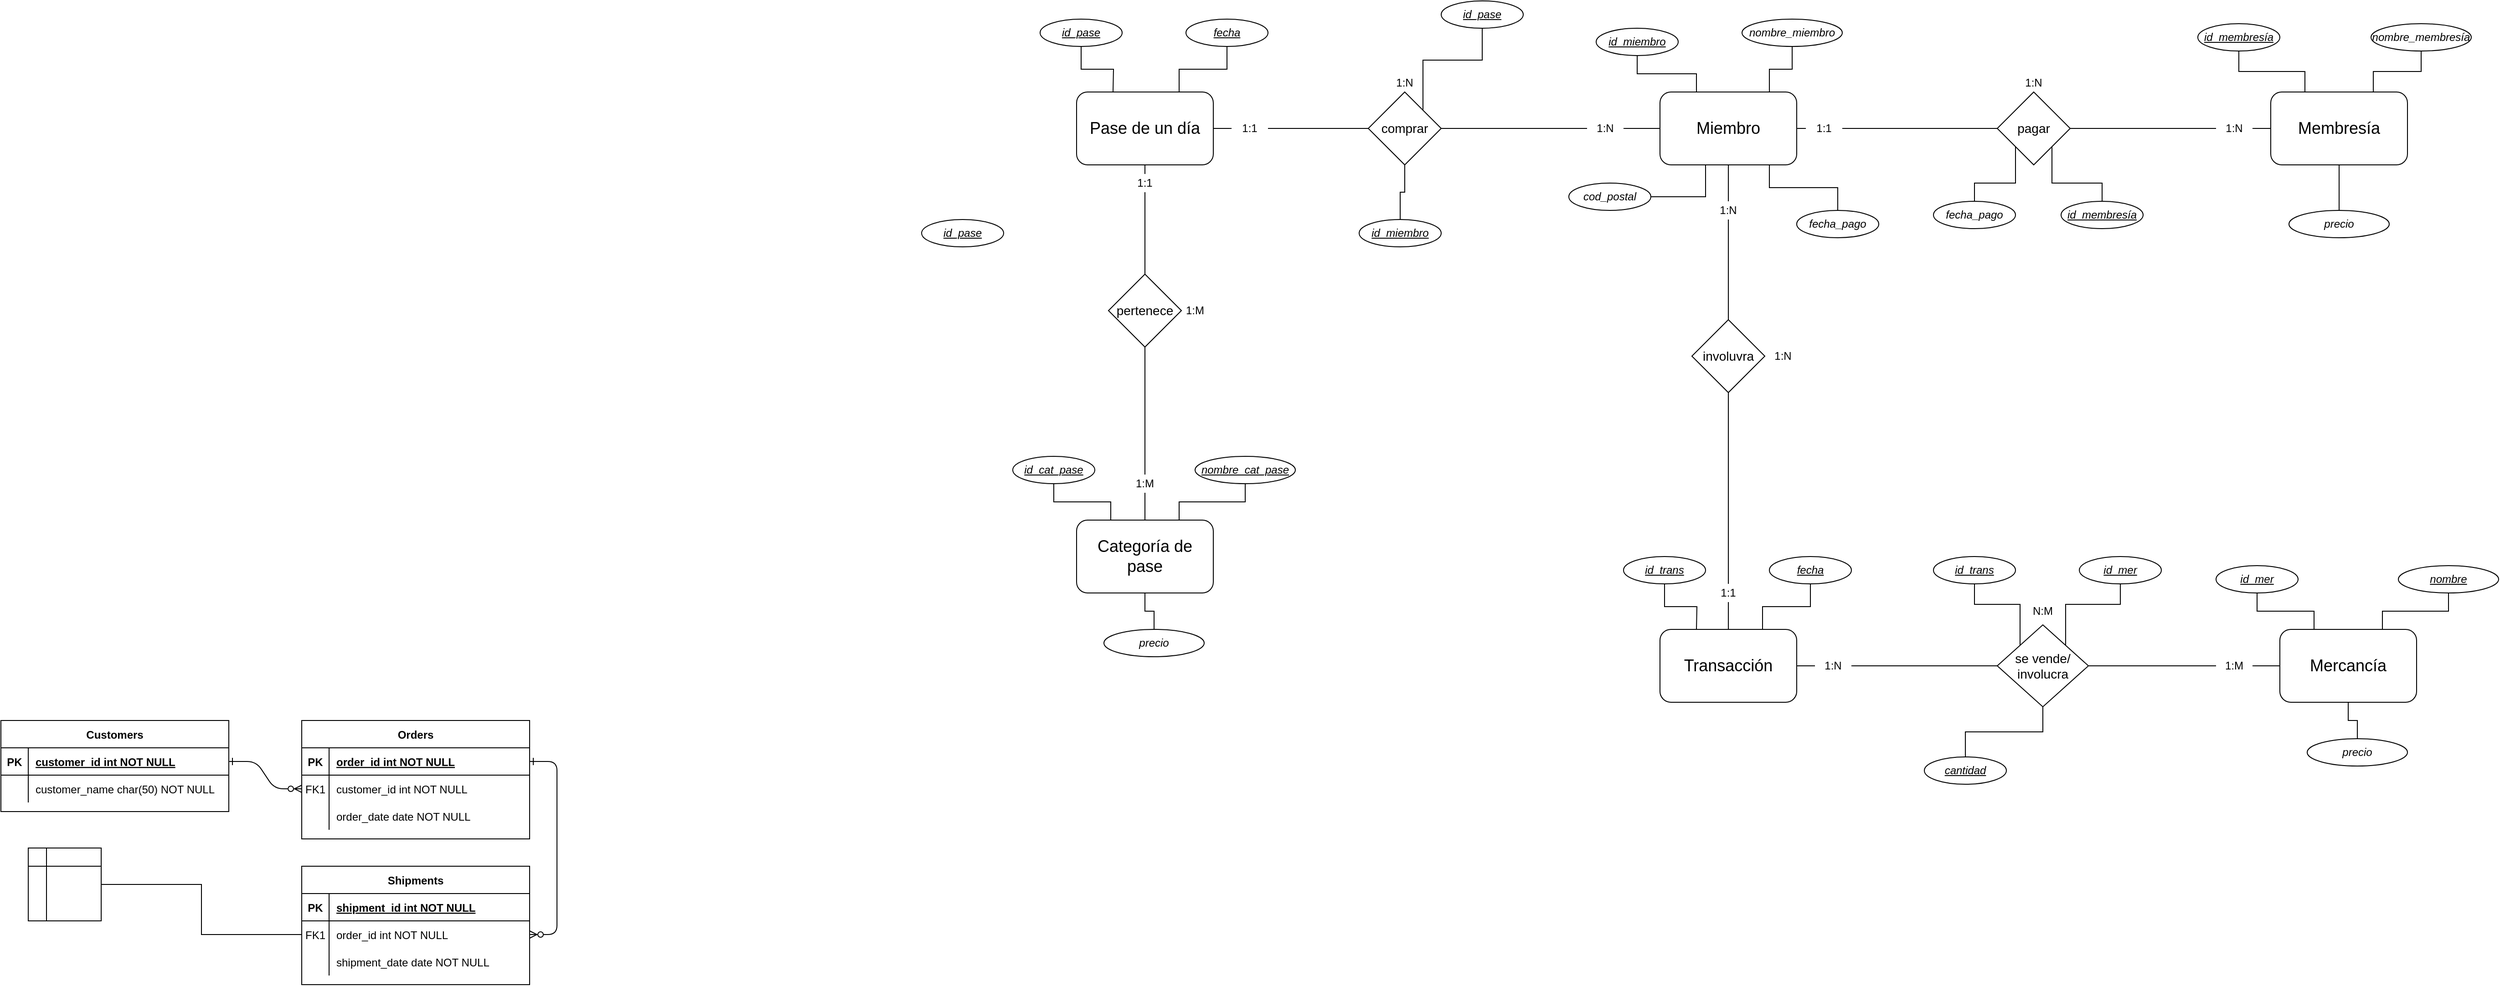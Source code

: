 <mxfile version="14.4.4" type="github">
  <diagram id="R2lEEEUBdFMjLlhIrx00" name="Page-1">
    <mxGraphModel dx="2721" dy="1600" grid="1" gridSize="10" guides="1" tooltips="1" connect="1" arrows="1" fold="1" page="1" pageScale="1" pageWidth="850" pageHeight="1100" math="0" shadow="0" extFonts="Permanent Marker^https://fonts.googleapis.com/css?family=Permanent+Marker">
      <root>
        <mxCell id="0" />
        <mxCell id="1" parent="0" />
        <mxCell id="C-vyLk0tnHw3VtMMgP7b-1" value="" style="edgeStyle=entityRelationEdgeStyle;endArrow=ERzeroToMany;startArrow=ERone;endFill=1;startFill=0;" parent="1" source="C-vyLk0tnHw3VtMMgP7b-24" target="C-vyLk0tnHw3VtMMgP7b-6" edge="1">
          <mxGeometry width="100" height="100" relative="1" as="geometry">
            <mxPoint x="-1180" y="1070" as="sourcePoint" />
            <mxPoint x="-1080" y="970" as="targetPoint" />
          </mxGeometry>
        </mxCell>
        <mxCell id="C-vyLk0tnHw3VtMMgP7b-12" value="" style="edgeStyle=entityRelationEdgeStyle;endArrow=ERzeroToMany;startArrow=ERone;endFill=1;startFill=0;" parent="1" source="C-vyLk0tnHw3VtMMgP7b-3" target="C-vyLk0tnHw3VtMMgP7b-17" edge="1">
          <mxGeometry width="100" height="100" relative="1" as="geometry">
            <mxPoint x="-660" y="230" as="sourcePoint" />
            <mxPoint x="-600" y="255" as="targetPoint" />
          </mxGeometry>
        </mxCell>
        <mxCell id="C-vyLk0tnHw3VtMMgP7b-2" value="Orders" style="shape=table;startSize=30;container=1;collapsible=1;childLayout=tableLayout;fixedRows=1;rowLines=0;fontStyle=1;align=center;resizeLast=1;" parent="1" vertex="1">
          <mxGeometry x="-1070" y="470" width="250" height="130" as="geometry" />
        </mxCell>
        <mxCell id="C-vyLk0tnHw3VtMMgP7b-3" value="" style="shape=partialRectangle;collapsible=0;dropTarget=0;pointerEvents=0;fillColor=none;points=[[0,0.5],[1,0.5]];portConstraint=eastwest;top=0;left=0;right=0;bottom=1;" parent="C-vyLk0tnHw3VtMMgP7b-2" vertex="1">
          <mxGeometry y="30" width="250" height="30" as="geometry" />
        </mxCell>
        <mxCell id="C-vyLk0tnHw3VtMMgP7b-4" value="PK" style="shape=partialRectangle;overflow=hidden;connectable=0;fillColor=none;top=0;left=0;bottom=0;right=0;fontStyle=1;" parent="C-vyLk0tnHw3VtMMgP7b-3" vertex="1">
          <mxGeometry width="30" height="30" as="geometry" />
        </mxCell>
        <mxCell id="C-vyLk0tnHw3VtMMgP7b-5" value="order_id int NOT NULL " style="shape=partialRectangle;overflow=hidden;connectable=0;fillColor=none;top=0;left=0;bottom=0;right=0;align=left;spacingLeft=6;fontStyle=5;" parent="C-vyLk0tnHw3VtMMgP7b-3" vertex="1">
          <mxGeometry x="30" width="220" height="30" as="geometry" />
        </mxCell>
        <mxCell id="C-vyLk0tnHw3VtMMgP7b-6" value="" style="shape=partialRectangle;collapsible=0;dropTarget=0;pointerEvents=0;fillColor=none;points=[[0,0.5],[1,0.5]];portConstraint=eastwest;top=0;left=0;right=0;bottom=0;" parent="C-vyLk0tnHw3VtMMgP7b-2" vertex="1">
          <mxGeometry y="60" width="250" height="30" as="geometry" />
        </mxCell>
        <mxCell id="C-vyLk0tnHw3VtMMgP7b-7" value="FK1" style="shape=partialRectangle;overflow=hidden;connectable=0;fillColor=none;top=0;left=0;bottom=0;right=0;" parent="C-vyLk0tnHw3VtMMgP7b-6" vertex="1">
          <mxGeometry width="30" height="30" as="geometry" />
        </mxCell>
        <mxCell id="C-vyLk0tnHw3VtMMgP7b-8" value="customer_id int NOT NULL" style="shape=partialRectangle;overflow=hidden;connectable=0;fillColor=none;top=0;left=0;bottom=0;right=0;align=left;spacingLeft=6;" parent="C-vyLk0tnHw3VtMMgP7b-6" vertex="1">
          <mxGeometry x="30" width="220" height="30" as="geometry" />
        </mxCell>
        <mxCell id="C-vyLk0tnHw3VtMMgP7b-9" value="" style="shape=partialRectangle;collapsible=0;dropTarget=0;pointerEvents=0;fillColor=none;points=[[0,0.5],[1,0.5]];portConstraint=eastwest;top=0;left=0;right=0;bottom=0;" parent="C-vyLk0tnHw3VtMMgP7b-2" vertex="1">
          <mxGeometry y="90" width="250" height="30" as="geometry" />
        </mxCell>
        <mxCell id="C-vyLk0tnHw3VtMMgP7b-10" value="" style="shape=partialRectangle;overflow=hidden;connectable=0;fillColor=none;top=0;left=0;bottom=0;right=0;" parent="C-vyLk0tnHw3VtMMgP7b-9" vertex="1">
          <mxGeometry width="30" height="30" as="geometry" />
        </mxCell>
        <mxCell id="C-vyLk0tnHw3VtMMgP7b-11" value="order_date date NOT NULL" style="shape=partialRectangle;overflow=hidden;connectable=0;fillColor=none;top=0;left=0;bottom=0;right=0;align=left;spacingLeft=6;" parent="C-vyLk0tnHw3VtMMgP7b-9" vertex="1">
          <mxGeometry x="30" width="220" height="30" as="geometry" />
        </mxCell>
        <mxCell id="C-vyLk0tnHw3VtMMgP7b-13" value="Shipments" style="shape=table;startSize=30;container=1;collapsible=1;childLayout=tableLayout;fixedRows=1;rowLines=0;fontStyle=1;align=center;resizeLast=1;" parent="1" vertex="1">
          <mxGeometry x="-1070" y="630" width="250" height="130" as="geometry" />
        </mxCell>
        <mxCell id="C-vyLk0tnHw3VtMMgP7b-14" value="" style="shape=partialRectangle;collapsible=0;dropTarget=0;pointerEvents=0;fillColor=none;points=[[0,0.5],[1,0.5]];portConstraint=eastwest;top=0;left=0;right=0;bottom=1;" parent="C-vyLk0tnHw3VtMMgP7b-13" vertex="1">
          <mxGeometry y="30" width="250" height="30" as="geometry" />
        </mxCell>
        <mxCell id="C-vyLk0tnHw3VtMMgP7b-15" value="PK" style="shape=partialRectangle;overflow=hidden;connectable=0;fillColor=none;top=0;left=0;bottom=0;right=0;fontStyle=1;" parent="C-vyLk0tnHw3VtMMgP7b-14" vertex="1">
          <mxGeometry width="30" height="30" as="geometry" />
        </mxCell>
        <mxCell id="C-vyLk0tnHw3VtMMgP7b-16" value="shipment_id int NOT NULL " style="shape=partialRectangle;overflow=hidden;connectable=0;fillColor=none;top=0;left=0;bottom=0;right=0;align=left;spacingLeft=6;fontStyle=5;" parent="C-vyLk0tnHw3VtMMgP7b-14" vertex="1">
          <mxGeometry x="30" width="220" height="30" as="geometry" />
        </mxCell>
        <mxCell id="C-vyLk0tnHw3VtMMgP7b-17" value="" style="shape=partialRectangle;collapsible=0;dropTarget=0;pointerEvents=0;fillColor=none;points=[[0,0.5],[1,0.5]];portConstraint=eastwest;top=0;left=0;right=0;bottom=0;" parent="C-vyLk0tnHw3VtMMgP7b-13" vertex="1">
          <mxGeometry y="60" width="250" height="30" as="geometry" />
        </mxCell>
        <mxCell id="C-vyLk0tnHw3VtMMgP7b-18" value="FK1" style="shape=partialRectangle;overflow=hidden;connectable=0;fillColor=none;top=0;left=0;bottom=0;right=0;" parent="C-vyLk0tnHw3VtMMgP7b-17" vertex="1">
          <mxGeometry width="30" height="30" as="geometry" />
        </mxCell>
        <mxCell id="C-vyLk0tnHw3VtMMgP7b-19" value="order_id int NOT NULL" style="shape=partialRectangle;overflow=hidden;connectable=0;fillColor=none;top=0;left=0;bottom=0;right=0;align=left;spacingLeft=6;" parent="C-vyLk0tnHw3VtMMgP7b-17" vertex="1">
          <mxGeometry x="30" width="220" height="30" as="geometry" />
        </mxCell>
        <mxCell id="C-vyLk0tnHw3VtMMgP7b-20" value="" style="shape=partialRectangle;collapsible=0;dropTarget=0;pointerEvents=0;fillColor=none;points=[[0,0.5],[1,0.5]];portConstraint=eastwest;top=0;left=0;right=0;bottom=0;" parent="C-vyLk0tnHw3VtMMgP7b-13" vertex="1">
          <mxGeometry y="90" width="250" height="30" as="geometry" />
        </mxCell>
        <mxCell id="C-vyLk0tnHw3VtMMgP7b-21" value="" style="shape=partialRectangle;overflow=hidden;connectable=0;fillColor=none;top=0;left=0;bottom=0;right=0;" parent="C-vyLk0tnHw3VtMMgP7b-20" vertex="1">
          <mxGeometry width="30" height="30" as="geometry" />
        </mxCell>
        <mxCell id="C-vyLk0tnHw3VtMMgP7b-22" value="shipment_date date NOT NULL" style="shape=partialRectangle;overflow=hidden;connectable=0;fillColor=none;top=0;left=0;bottom=0;right=0;align=left;spacingLeft=6;" parent="C-vyLk0tnHw3VtMMgP7b-20" vertex="1">
          <mxGeometry x="30" width="220" height="30" as="geometry" />
        </mxCell>
        <mxCell id="C-vyLk0tnHw3VtMMgP7b-23" value="Customers" style="shape=table;startSize=30;container=1;collapsible=1;childLayout=tableLayout;fixedRows=1;rowLines=0;fontStyle=1;align=center;resizeLast=1;" parent="1" vertex="1">
          <mxGeometry x="-1400" y="470" width="250" height="100" as="geometry" />
        </mxCell>
        <mxCell id="C-vyLk0tnHw3VtMMgP7b-24" value="" style="shape=partialRectangle;collapsible=0;dropTarget=0;pointerEvents=0;fillColor=none;points=[[0,0.5],[1,0.5]];portConstraint=eastwest;top=0;left=0;right=0;bottom=1;" parent="C-vyLk0tnHw3VtMMgP7b-23" vertex="1">
          <mxGeometry y="30" width="250" height="30" as="geometry" />
        </mxCell>
        <mxCell id="C-vyLk0tnHw3VtMMgP7b-25" value="PK" style="shape=partialRectangle;overflow=hidden;connectable=0;fillColor=none;top=0;left=0;bottom=0;right=0;fontStyle=1;" parent="C-vyLk0tnHw3VtMMgP7b-24" vertex="1">
          <mxGeometry width="30" height="30" as="geometry" />
        </mxCell>
        <mxCell id="C-vyLk0tnHw3VtMMgP7b-26" value="customer_id int NOT NULL " style="shape=partialRectangle;overflow=hidden;connectable=0;fillColor=none;top=0;left=0;bottom=0;right=0;align=left;spacingLeft=6;fontStyle=5;" parent="C-vyLk0tnHw3VtMMgP7b-24" vertex="1">
          <mxGeometry x="30" width="220" height="30" as="geometry" />
        </mxCell>
        <mxCell id="C-vyLk0tnHw3VtMMgP7b-27" value="" style="shape=partialRectangle;collapsible=0;dropTarget=0;pointerEvents=0;fillColor=none;points=[[0,0.5],[1,0.5]];portConstraint=eastwest;top=0;left=0;right=0;bottom=0;" parent="C-vyLk0tnHw3VtMMgP7b-23" vertex="1">
          <mxGeometry y="60" width="250" height="30" as="geometry" />
        </mxCell>
        <mxCell id="C-vyLk0tnHw3VtMMgP7b-28" value="" style="shape=partialRectangle;overflow=hidden;connectable=0;fillColor=none;top=0;left=0;bottom=0;right=0;" parent="C-vyLk0tnHw3VtMMgP7b-27" vertex="1">
          <mxGeometry width="30" height="30" as="geometry" />
        </mxCell>
        <mxCell id="C-vyLk0tnHw3VtMMgP7b-29" value="customer_name char(50) NOT NULL" style="shape=partialRectangle;overflow=hidden;connectable=0;fillColor=none;top=0;left=0;bottom=0;right=0;align=left;spacingLeft=6;" parent="C-vyLk0tnHw3VtMMgP7b-27" vertex="1">
          <mxGeometry x="30" width="220" height="30" as="geometry" />
        </mxCell>
        <mxCell id="h92drkJxd7inWmm_5_wo-7" style="edgeStyle=orthogonalEdgeStyle;rounded=0;orthogonalLoop=1;jettySize=auto;html=1;endArrow=none;endFill=0;" edge="1" parent="1" source="h92drkJxd7inWmm_5_wo-1" target="h92drkJxd7inWmm_5_wo-5">
          <mxGeometry relative="1" as="geometry">
            <Array as="points">
              <mxPoint x="540" y="-115" />
              <mxPoint x="615" y="-115" />
            </Array>
          </mxGeometry>
        </mxCell>
        <mxCell id="h92drkJxd7inWmm_5_wo-72" style="edgeStyle=orthogonalEdgeStyle;rounded=0;orthogonalLoop=1;jettySize=auto;html=1;entryX=1;entryY=0.5;entryDx=0;entryDy=0;endArrow=none;endFill=0;" edge="1" parent="1" source="h92drkJxd7inWmm_5_wo-73" target="h92drkJxd7inWmm_5_wo-70">
          <mxGeometry relative="1" as="geometry" />
        </mxCell>
        <mxCell id="h92drkJxd7inWmm_5_wo-1" value="&lt;font style=&quot;font-size: 18px&quot;&gt;Miembro&lt;/font&gt;" style="rounded=1;whiteSpace=wrap;html=1;" vertex="1" parent="1">
          <mxGeometry x="420" y="-220" width="150" height="80" as="geometry" />
        </mxCell>
        <mxCell id="h92drkJxd7inWmm_5_wo-9" style="edgeStyle=orthogonalEdgeStyle;rounded=0;orthogonalLoop=1;jettySize=auto;html=1;endArrow=none;endFill=0;" edge="1" parent="1" source="h92drkJxd7inWmm_5_wo-2" target="h92drkJxd7inWmm_5_wo-1">
          <mxGeometry relative="1" as="geometry">
            <Array as="points">
              <mxPoint x="395" y="-240" />
              <mxPoint x="460" y="-240" />
            </Array>
          </mxGeometry>
        </mxCell>
        <mxCell id="h92drkJxd7inWmm_5_wo-2" value="&lt;u&gt;&lt;i&gt;id_miembro&lt;/i&gt;&lt;/u&gt;" style="ellipse;whiteSpace=wrap;html=1;" vertex="1" parent="1">
          <mxGeometry x="350" y="-290" width="90" height="30" as="geometry" />
        </mxCell>
        <mxCell id="h92drkJxd7inWmm_5_wo-10" style="edgeStyle=orthogonalEdgeStyle;rounded=0;orthogonalLoop=1;jettySize=auto;html=1;endArrow=none;endFill=0;" edge="1" parent="1" source="h92drkJxd7inWmm_5_wo-4" target="h92drkJxd7inWmm_5_wo-1">
          <mxGeometry relative="1" as="geometry">
            <Array as="points">
              <mxPoint x="565" y="-245" />
              <mxPoint x="540" y="-245" />
            </Array>
          </mxGeometry>
        </mxCell>
        <mxCell id="h92drkJxd7inWmm_5_wo-4" value="&lt;i&gt;nombre_miembro&lt;/i&gt;" style="ellipse;whiteSpace=wrap;html=1;" vertex="1" parent="1">
          <mxGeometry x="510" y="-300" width="110" height="30" as="geometry" />
        </mxCell>
        <mxCell id="h92drkJxd7inWmm_5_wo-5" value="&lt;i&gt;fecha_pago&lt;/i&gt;" style="ellipse;whiteSpace=wrap;html=1;" vertex="1" parent="1">
          <mxGeometry x="570" y="-90" width="90" height="30" as="geometry" />
        </mxCell>
        <mxCell id="h92drkJxd7inWmm_5_wo-8" style="edgeStyle=orthogonalEdgeStyle;rounded=0;orthogonalLoop=1;jettySize=auto;html=1;endArrow=none;endFill=0;" edge="1" parent="1" source="h92drkJxd7inWmm_5_wo-6" target="h92drkJxd7inWmm_5_wo-1">
          <mxGeometry relative="1" as="geometry">
            <Array as="points">
              <mxPoint x="470" y="-105" />
            </Array>
          </mxGeometry>
        </mxCell>
        <mxCell id="h92drkJxd7inWmm_5_wo-6" value="&lt;i&gt;cod_postal&lt;/i&gt;" style="ellipse;whiteSpace=wrap;html=1;" vertex="1" parent="1">
          <mxGeometry x="320" y="-120" width="90" height="30" as="geometry" />
        </mxCell>
        <mxCell id="h92drkJxd7inWmm_5_wo-12" style="edgeStyle=orthogonalEdgeStyle;rounded=0;orthogonalLoop=1;jettySize=auto;html=1;endArrow=none;endFill=0;" edge="1" parent="1" source="h92drkJxd7inWmm_5_wo-11" target="C-vyLk0tnHw3VtMMgP7b-17">
          <mxGeometry relative="1" as="geometry" />
        </mxCell>
        <mxCell id="h92drkJxd7inWmm_5_wo-11" value="" style="shape=internalStorage;whiteSpace=wrap;html=1;backgroundOutline=1;" vertex="1" parent="1">
          <mxGeometry x="-1370" y="610" width="80" height="80" as="geometry" />
        </mxCell>
        <mxCell id="h92drkJxd7inWmm_5_wo-14" value="&lt;font style=&quot;font-size: 18px&quot;&gt;Membresía&lt;/font&gt;" style="rounded=1;whiteSpace=wrap;html=1;" vertex="1" parent="1">
          <mxGeometry x="1090" y="-220" width="150" height="80" as="geometry" />
        </mxCell>
        <mxCell id="h92drkJxd7inWmm_5_wo-21" style="edgeStyle=orthogonalEdgeStyle;rounded=0;orthogonalLoop=1;jettySize=auto;html=1;entryX=0.25;entryY=0;entryDx=0;entryDy=0;endArrow=none;endFill=0;" edge="1" parent="1" source="h92drkJxd7inWmm_5_wo-15" target="h92drkJxd7inWmm_5_wo-14">
          <mxGeometry relative="1" as="geometry" />
        </mxCell>
        <mxCell id="h92drkJxd7inWmm_5_wo-15" value="&lt;u&gt;&lt;i&gt;id_membresía&lt;/i&gt;&lt;/u&gt;" style="ellipse;whiteSpace=wrap;html=1;" vertex="1" parent="1">
          <mxGeometry x="1010" y="-295" width="90" height="30" as="geometry" />
        </mxCell>
        <mxCell id="h92drkJxd7inWmm_5_wo-20" style="edgeStyle=orthogonalEdgeStyle;rounded=0;orthogonalLoop=1;jettySize=auto;html=1;entryX=0.75;entryY=0;entryDx=0;entryDy=0;endArrow=none;endFill=0;" edge="1" parent="1" source="h92drkJxd7inWmm_5_wo-17" target="h92drkJxd7inWmm_5_wo-14">
          <mxGeometry relative="1" as="geometry" />
        </mxCell>
        <mxCell id="h92drkJxd7inWmm_5_wo-17" value="&lt;i&gt;nombre_membresía&lt;/i&gt;" style="ellipse;whiteSpace=wrap;html=1;" vertex="1" parent="1">
          <mxGeometry x="1200" y="-295" width="110" height="30" as="geometry" />
        </mxCell>
        <mxCell id="h92drkJxd7inWmm_5_wo-22" style="edgeStyle=orthogonalEdgeStyle;rounded=0;orthogonalLoop=1;jettySize=auto;html=1;endArrow=none;endFill=0;" edge="1" parent="1" source="h92drkJxd7inWmm_5_wo-18" target="h92drkJxd7inWmm_5_wo-14">
          <mxGeometry relative="1" as="geometry" />
        </mxCell>
        <mxCell id="h92drkJxd7inWmm_5_wo-18" value="&lt;i&gt;precio&lt;/i&gt;" style="ellipse;whiteSpace=wrap;html=1;" vertex="1" parent="1">
          <mxGeometry x="1110" y="-90" width="110" height="30" as="geometry" />
        </mxCell>
        <mxCell id="h92drkJxd7inWmm_5_wo-24" style="edgeStyle=orthogonalEdgeStyle;rounded=0;orthogonalLoop=1;jettySize=auto;html=1;entryX=0;entryY=0.5;entryDx=0;entryDy=0;endArrow=none;endFill=0;" edge="1" parent="1" source="h92drkJxd7inWmm_5_wo-67" target="h92drkJxd7inWmm_5_wo-14">
          <mxGeometry relative="1" as="geometry" />
        </mxCell>
        <mxCell id="h92drkJxd7inWmm_5_wo-25" style="edgeStyle=orthogonalEdgeStyle;rounded=0;orthogonalLoop=1;jettySize=auto;html=1;endArrow=none;endFill=0;" edge="1" parent="1" source="h92drkJxd7inWmm_5_wo-65" target="h92drkJxd7inWmm_5_wo-1">
          <mxGeometry relative="1" as="geometry">
            <Array as="points">
              <mxPoint x="570" y="-180" />
              <mxPoint x="570" y="-180" />
            </Array>
          </mxGeometry>
        </mxCell>
        <mxCell id="h92drkJxd7inWmm_5_wo-23" value="&lt;font style=&quot;font-size: 14px&quot;&gt;pagar&lt;/font&gt;" style="rhombus;whiteSpace=wrap;html=1;" vertex="1" parent="1">
          <mxGeometry x="790" y="-220" width="80" height="80" as="geometry" />
        </mxCell>
        <mxCell id="h92drkJxd7inWmm_5_wo-27" style="edgeStyle=orthogonalEdgeStyle;rounded=0;orthogonalLoop=1;jettySize=auto;html=1;entryX=0;entryY=1;entryDx=0;entryDy=0;endArrow=none;endFill=0;" edge="1" parent="1" source="h92drkJxd7inWmm_5_wo-26" target="h92drkJxd7inWmm_5_wo-23">
          <mxGeometry relative="1" as="geometry" />
        </mxCell>
        <mxCell id="h92drkJxd7inWmm_5_wo-26" value="&lt;i&gt;fecha_pago&lt;/i&gt;" style="ellipse;whiteSpace=wrap;html=1;" vertex="1" parent="1">
          <mxGeometry x="720" y="-100" width="90" height="30" as="geometry" />
        </mxCell>
        <mxCell id="h92drkJxd7inWmm_5_wo-29" style="edgeStyle=orthogonalEdgeStyle;rounded=0;orthogonalLoop=1;jettySize=auto;html=1;entryX=1;entryY=1;entryDx=0;entryDy=0;endArrow=none;endFill=0;" edge="1" parent="1" source="h92drkJxd7inWmm_5_wo-28" target="h92drkJxd7inWmm_5_wo-23">
          <mxGeometry relative="1" as="geometry" />
        </mxCell>
        <mxCell id="h92drkJxd7inWmm_5_wo-28" value="&lt;u&gt;&lt;i&gt;id_membresía&lt;/i&gt;&lt;/u&gt;" style="ellipse;whiteSpace=wrap;html=1;" vertex="1" parent="1">
          <mxGeometry x="860" y="-100" width="90" height="30" as="geometry" />
        </mxCell>
        <mxCell id="h92drkJxd7inWmm_5_wo-30" value="&lt;font style=&quot;font-size: 18px&quot;&gt;Categoría de pase&lt;/font&gt;" style="rounded=1;whiteSpace=wrap;html=1;" vertex="1" parent="1">
          <mxGeometry x="-220" y="250" width="150" height="80" as="geometry" />
        </mxCell>
        <mxCell id="h92drkJxd7inWmm_5_wo-35" style="edgeStyle=orthogonalEdgeStyle;rounded=0;orthogonalLoop=1;jettySize=auto;html=1;entryX=0.25;entryY=0;entryDx=0;entryDy=0;endArrow=none;endFill=0;" edge="1" parent="1" source="h92drkJxd7inWmm_5_wo-31" target="h92drkJxd7inWmm_5_wo-30">
          <mxGeometry relative="1" as="geometry" />
        </mxCell>
        <mxCell id="h92drkJxd7inWmm_5_wo-31" value="&lt;i&gt;&lt;u&gt;id_cat_pase&lt;/u&gt;&lt;/i&gt;" style="ellipse;whiteSpace=wrap;html=1;" vertex="1" parent="1">
          <mxGeometry x="-290" y="180" width="90" height="30" as="geometry" />
        </mxCell>
        <mxCell id="h92drkJxd7inWmm_5_wo-36" style="edgeStyle=orthogonalEdgeStyle;rounded=0;orthogonalLoop=1;jettySize=auto;html=1;entryX=0.75;entryY=0;entryDx=0;entryDy=0;endArrow=none;endFill=0;" edge="1" parent="1" source="h92drkJxd7inWmm_5_wo-33" target="h92drkJxd7inWmm_5_wo-30">
          <mxGeometry relative="1" as="geometry" />
        </mxCell>
        <mxCell id="h92drkJxd7inWmm_5_wo-33" value="&lt;i&gt;&lt;u&gt;nombre_cat_pase&lt;/u&gt;&lt;/i&gt;" style="ellipse;whiteSpace=wrap;html=1;" vertex="1" parent="1">
          <mxGeometry x="-90" y="180" width="110" height="30" as="geometry" />
        </mxCell>
        <mxCell id="h92drkJxd7inWmm_5_wo-37" style="edgeStyle=orthogonalEdgeStyle;rounded=0;orthogonalLoop=1;jettySize=auto;html=1;endArrow=none;endFill=0;" edge="1" parent="1" source="h92drkJxd7inWmm_5_wo-34" target="h92drkJxd7inWmm_5_wo-30">
          <mxGeometry relative="1" as="geometry" />
        </mxCell>
        <mxCell id="h92drkJxd7inWmm_5_wo-34" value="&lt;i&gt;precio&lt;/i&gt;" style="ellipse;whiteSpace=wrap;html=1;" vertex="1" parent="1">
          <mxGeometry x="-190" y="370" width="110" height="30" as="geometry" />
        </mxCell>
        <mxCell id="h92drkJxd7inWmm_5_wo-71" style="edgeStyle=orthogonalEdgeStyle;rounded=0;orthogonalLoop=1;jettySize=auto;html=1;entryX=0;entryY=0.5;entryDx=0;entryDy=0;endArrow=none;endFill=0;" edge="1" parent="1" source="h92drkJxd7inWmm_5_wo-75" target="h92drkJxd7inWmm_5_wo-70">
          <mxGeometry relative="1" as="geometry" />
        </mxCell>
        <mxCell id="h92drkJxd7inWmm_5_wo-38" value="&lt;font style=&quot;font-size: 18px&quot;&gt;Pase de un día&lt;/font&gt;" style="rounded=1;whiteSpace=wrap;html=1;" vertex="1" parent="1">
          <mxGeometry x="-220" y="-220" width="150" height="80" as="geometry" />
        </mxCell>
        <mxCell id="h92drkJxd7inWmm_5_wo-46" style="edgeStyle=orthogonalEdgeStyle;rounded=0;orthogonalLoop=1;jettySize=auto;html=1;endArrow=none;endFill=0;" edge="1" parent="1" source="h92drkJxd7inWmm_5_wo-43">
          <mxGeometry relative="1" as="geometry">
            <mxPoint x="-180" y="-220" as="targetPoint" />
          </mxGeometry>
        </mxCell>
        <mxCell id="h92drkJxd7inWmm_5_wo-43" value="&lt;i&gt;&lt;u&gt;id_pase&lt;/u&gt;&lt;/i&gt;" style="ellipse;whiteSpace=wrap;html=1;" vertex="1" parent="1">
          <mxGeometry x="-260" y="-300" width="90" height="30" as="geometry" />
        </mxCell>
        <mxCell id="h92drkJxd7inWmm_5_wo-45" style="edgeStyle=orthogonalEdgeStyle;rounded=0;orthogonalLoop=1;jettySize=auto;html=1;entryX=0.75;entryY=0;entryDx=0;entryDy=0;endArrow=none;endFill=0;" edge="1" parent="1" source="h92drkJxd7inWmm_5_wo-44" target="h92drkJxd7inWmm_5_wo-38">
          <mxGeometry relative="1" as="geometry" />
        </mxCell>
        <mxCell id="h92drkJxd7inWmm_5_wo-44" value="&lt;i&gt;&lt;u&gt;fecha&lt;/u&gt;&lt;/i&gt;" style="ellipse;whiteSpace=wrap;html=1;" vertex="1" parent="1">
          <mxGeometry x="-100" y="-300" width="90" height="30" as="geometry" />
        </mxCell>
        <mxCell id="h92drkJxd7inWmm_5_wo-98" style="edgeStyle=orthogonalEdgeStyle;rounded=0;orthogonalLoop=1;jettySize=auto;html=1;endArrow=none;endFill=0;" edge="1" parent="1" source="h92drkJxd7inWmm_5_wo-99" target="h92drkJxd7inWmm_5_wo-96">
          <mxGeometry relative="1" as="geometry" />
        </mxCell>
        <mxCell id="h92drkJxd7inWmm_5_wo-53" value="&lt;font style=&quot;font-size: 18px&quot;&gt;Mercancía&lt;/font&gt;" style="rounded=1;whiteSpace=wrap;html=1;" vertex="1" parent="1">
          <mxGeometry x="1100" y="370" width="150" height="80" as="geometry" />
        </mxCell>
        <mxCell id="h92drkJxd7inWmm_5_wo-54" style="edgeStyle=orthogonalEdgeStyle;rounded=0;orthogonalLoop=1;jettySize=auto;html=1;entryX=0.25;entryY=0;entryDx=0;entryDy=0;endArrow=none;endFill=0;" edge="1" parent="1" source="h92drkJxd7inWmm_5_wo-55" target="h92drkJxd7inWmm_5_wo-53">
          <mxGeometry relative="1" as="geometry" />
        </mxCell>
        <mxCell id="h92drkJxd7inWmm_5_wo-55" value="&lt;i&gt;&lt;u&gt;id_mer&lt;/u&gt;&lt;/i&gt;" style="ellipse;whiteSpace=wrap;html=1;" vertex="1" parent="1">
          <mxGeometry x="1030" y="300" width="90" height="30" as="geometry" />
        </mxCell>
        <mxCell id="h92drkJxd7inWmm_5_wo-56" style="edgeStyle=orthogonalEdgeStyle;rounded=0;orthogonalLoop=1;jettySize=auto;html=1;entryX=0.75;entryY=0;entryDx=0;entryDy=0;endArrow=none;endFill=0;" edge="1" parent="1" source="h92drkJxd7inWmm_5_wo-57" target="h92drkJxd7inWmm_5_wo-53">
          <mxGeometry relative="1" as="geometry" />
        </mxCell>
        <mxCell id="h92drkJxd7inWmm_5_wo-57" value="&lt;i&gt;&lt;u&gt;nombre&lt;/u&gt;&lt;/i&gt;" style="ellipse;whiteSpace=wrap;html=1;" vertex="1" parent="1">
          <mxGeometry x="1230" y="300" width="110" height="30" as="geometry" />
        </mxCell>
        <mxCell id="h92drkJxd7inWmm_5_wo-58" style="edgeStyle=orthogonalEdgeStyle;rounded=0;orthogonalLoop=1;jettySize=auto;html=1;endArrow=none;endFill=0;" edge="1" parent="1" source="h92drkJxd7inWmm_5_wo-59" target="h92drkJxd7inWmm_5_wo-53">
          <mxGeometry relative="1" as="geometry" />
        </mxCell>
        <mxCell id="h92drkJxd7inWmm_5_wo-59" value="&lt;i&gt;precio&lt;/i&gt;" style="ellipse;whiteSpace=wrap;html=1;" vertex="1" parent="1">
          <mxGeometry x="1130" y="490" width="110" height="30" as="geometry" />
        </mxCell>
        <mxCell id="h92drkJxd7inWmm_5_wo-97" style="edgeStyle=orthogonalEdgeStyle;rounded=0;orthogonalLoop=1;jettySize=auto;html=1;endArrow=none;endFill=0;" edge="1" parent="1" source="h92drkJxd7inWmm_5_wo-101" target="h92drkJxd7inWmm_5_wo-96">
          <mxGeometry relative="1" as="geometry" />
        </mxCell>
        <mxCell id="h92drkJxd7inWmm_5_wo-60" value="&lt;font style=&quot;font-size: 18px&quot;&gt;Transacción&lt;/font&gt;" style="rounded=1;whiteSpace=wrap;html=1;" vertex="1" parent="1">
          <mxGeometry x="420" y="370" width="150" height="80" as="geometry" />
        </mxCell>
        <mxCell id="h92drkJxd7inWmm_5_wo-61" style="edgeStyle=orthogonalEdgeStyle;rounded=0;orthogonalLoop=1;jettySize=auto;html=1;endArrow=none;endFill=0;" edge="1" parent="1" source="h92drkJxd7inWmm_5_wo-62">
          <mxGeometry relative="1" as="geometry">
            <mxPoint x="460" y="370" as="targetPoint" />
          </mxGeometry>
        </mxCell>
        <mxCell id="h92drkJxd7inWmm_5_wo-62" value="&lt;i&gt;&lt;u&gt;id_trans&lt;/u&gt;&lt;/i&gt;" style="ellipse;whiteSpace=wrap;html=1;" vertex="1" parent="1">
          <mxGeometry x="380" y="290" width="90" height="30" as="geometry" />
        </mxCell>
        <mxCell id="h92drkJxd7inWmm_5_wo-63" style="edgeStyle=orthogonalEdgeStyle;rounded=0;orthogonalLoop=1;jettySize=auto;html=1;entryX=0.75;entryY=0;entryDx=0;entryDy=0;endArrow=none;endFill=0;" edge="1" parent="1" source="h92drkJxd7inWmm_5_wo-64" target="h92drkJxd7inWmm_5_wo-60">
          <mxGeometry relative="1" as="geometry" />
        </mxCell>
        <mxCell id="h92drkJxd7inWmm_5_wo-64" value="&lt;i&gt;&lt;u&gt;fecha&lt;/u&gt;&lt;/i&gt;" style="ellipse;whiteSpace=wrap;html=1;" vertex="1" parent="1">
          <mxGeometry x="540" y="290" width="90" height="30" as="geometry" />
        </mxCell>
        <mxCell id="h92drkJxd7inWmm_5_wo-65" value="1:1" style="text;html=1;strokeColor=none;fillColor=none;align=center;verticalAlign=middle;whiteSpace=wrap;rounded=0;" vertex="1" parent="1">
          <mxGeometry x="580" y="-190" width="40" height="20" as="geometry" />
        </mxCell>
        <mxCell id="h92drkJxd7inWmm_5_wo-66" style="edgeStyle=orthogonalEdgeStyle;rounded=0;orthogonalLoop=1;jettySize=auto;html=1;endArrow=none;endFill=0;" edge="1" parent="1" source="h92drkJxd7inWmm_5_wo-23" target="h92drkJxd7inWmm_5_wo-65">
          <mxGeometry relative="1" as="geometry">
            <mxPoint x="790" y="-180" as="sourcePoint" />
            <mxPoint x="570" y="-180" as="targetPoint" />
          </mxGeometry>
        </mxCell>
        <mxCell id="h92drkJxd7inWmm_5_wo-67" value="1:N" style="text;html=1;strokeColor=none;fillColor=none;align=center;verticalAlign=middle;whiteSpace=wrap;rounded=0;" vertex="1" parent="1">
          <mxGeometry x="1030" y="-190" width="40" height="20" as="geometry" />
        </mxCell>
        <mxCell id="h92drkJxd7inWmm_5_wo-68" style="edgeStyle=orthogonalEdgeStyle;rounded=0;orthogonalLoop=1;jettySize=auto;html=1;entryX=0;entryY=0.5;entryDx=0;entryDy=0;endArrow=none;endFill=0;" edge="1" parent="1" source="h92drkJxd7inWmm_5_wo-23" target="h92drkJxd7inWmm_5_wo-67">
          <mxGeometry relative="1" as="geometry">
            <mxPoint x="870" y="-180" as="sourcePoint" />
            <mxPoint x="1090" y="-180" as="targetPoint" />
          </mxGeometry>
        </mxCell>
        <mxCell id="h92drkJxd7inWmm_5_wo-69" value="1:N" style="text;html=1;strokeColor=none;fillColor=none;align=center;verticalAlign=middle;whiteSpace=wrap;rounded=0;" vertex="1" parent="1">
          <mxGeometry x="810" y="-240" width="40" height="20" as="geometry" />
        </mxCell>
        <mxCell id="h92drkJxd7inWmm_5_wo-117" style="edgeStyle=orthogonalEdgeStyle;rounded=0;orthogonalLoop=1;jettySize=auto;html=1;endArrow=none;endFill=0;exitX=1;exitY=0;exitDx=0;exitDy=0;" edge="1" parent="1" source="h92drkJxd7inWmm_5_wo-70" target="h92drkJxd7inWmm_5_wo-112">
          <mxGeometry relative="1" as="geometry" />
        </mxCell>
        <mxCell id="h92drkJxd7inWmm_5_wo-70" value="&lt;font style=&quot;font-size: 14px&quot;&gt;comprar&lt;/font&gt;" style="rhombus;whiteSpace=wrap;html=1;" vertex="1" parent="1">
          <mxGeometry x="100" y="-220" width="80" height="80" as="geometry" />
        </mxCell>
        <mxCell id="h92drkJxd7inWmm_5_wo-73" value="1:N" style="text;html=1;strokeColor=none;fillColor=none;align=center;verticalAlign=middle;whiteSpace=wrap;rounded=0;" vertex="1" parent="1">
          <mxGeometry x="340" y="-190" width="40" height="20" as="geometry" />
        </mxCell>
        <mxCell id="h92drkJxd7inWmm_5_wo-74" style="edgeStyle=orthogonalEdgeStyle;rounded=0;orthogonalLoop=1;jettySize=auto;html=1;entryX=1;entryY=0.5;entryDx=0;entryDy=0;endArrow=none;endFill=0;" edge="1" parent="1" source="h92drkJxd7inWmm_5_wo-1" target="h92drkJxd7inWmm_5_wo-73">
          <mxGeometry relative="1" as="geometry">
            <mxPoint x="420" y="-180" as="sourcePoint" />
            <mxPoint x="180" y="-180" as="targetPoint" />
          </mxGeometry>
        </mxCell>
        <mxCell id="h92drkJxd7inWmm_5_wo-75" value="1:1" style="text;html=1;strokeColor=none;fillColor=none;align=center;verticalAlign=middle;whiteSpace=wrap;rounded=0;" vertex="1" parent="1">
          <mxGeometry x="-50" y="-190" width="40" height="20" as="geometry" />
        </mxCell>
        <mxCell id="h92drkJxd7inWmm_5_wo-77" style="edgeStyle=orthogonalEdgeStyle;rounded=0;orthogonalLoop=1;jettySize=auto;html=1;entryX=0;entryY=0.5;entryDx=0;entryDy=0;endArrow=none;endFill=0;" edge="1" parent="1" source="h92drkJxd7inWmm_5_wo-38" target="h92drkJxd7inWmm_5_wo-75">
          <mxGeometry relative="1" as="geometry">
            <mxPoint x="-70" y="-180" as="sourcePoint" />
            <mxPoint x="100" y="-180" as="targetPoint" />
          </mxGeometry>
        </mxCell>
        <mxCell id="h92drkJxd7inWmm_5_wo-78" value="1:N" style="text;html=1;strokeColor=none;fillColor=none;align=center;verticalAlign=middle;whiteSpace=wrap;rounded=0;" vertex="1" parent="1">
          <mxGeometry x="120" y="-240" width="40" height="20" as="geometry" />
        </mxCell>
        <mxCell id="h92drkJxd7inWmm_5_wo-80" style="edgeStyle=orthogonalEdgeStyle;rounded=0;orthogonalLoop=1;jettySize=auto;html=1;endArrow=none;endFill=0;" edge="1" parent="1" source="h92drkJxd7inWmm_5_wo-82" target="h92drkJxd7inWmm_5_wo-38">
          <mxGeometry relative="1" as="geometry">
            <Array as="points">
              <mxPoint x="-145" y="-140" />
              <mxPoint x="-145" y="-140" />
            </Array>
          </mxGeometry>
        </mxCell>
        <mxCell id="h92drkJxd7inWmm_5_wo-81" style="edgeStyle=orthogonalEdgeStyle;rounded=0;orthogonalLoop=1;jettySize=auto;html=1;endArrow=none;endFill=0;" edge="1" parent="1" source="h92drkJxd7inWmm_5_wo-84" target="h92drkJxd7inWmm_5_wo-30">
          <mxGeometry relative="1" as="geometry" />
        </mxCell>
        <mxCell id="h92drkJxd7inWmm_5_wo-79" value="&lt;font style=&quot;font-size: 14px&quot;&gt;pertenece&lt;/font&gt;" style="rhombus;whiteSpace=wrap;html=1;" vertex="1" parent="1">
          <mxGeometry x="-185" y="-20" width="80" height="80" as="geometry" />
        </mxCell>
        <mxCell id="h92drkJxd7inWmm_5_wo-82" value="1:1" style="text;html=1;strokeColor=none;fillColor=none;align=center;verticalAlign=middle;whiteSpace=wrap;rounded=0;" vertex="1" parent="1">
          <mxGeometry x="-165" y="-130" width="40" height="20" as="geometry" />
        </mxCell>
        <mxCell id="h92drkJxd7inWmm_5_wo-83" style="edgeStyle=orthogonalEdgeStyle;rounded=0;orthogonalLoop=1;jettySize=auto;html=1;endArrow=none;endFill=0;" edge="1" parent="1" source="h92drkJxd7inWmm_5_wo-79" target="h92drkJxd7inWmm_5_wo-82">
          <mxGeometry relative="1" as="geometry">
            <mxPoint x="-145" y="-20" as="sourcePoint" />
            <mxPoint x="-145" y="-140" as="targetPoint" />
          </mxGeometry>
        </mxCell>
        <mxCell id="h92drkJxd7inWmm_5_wo-84" value="1:M" style="text;html=1;strokeColor=none;fillColor=none;align=center;verticalAlign=middle;whiteSpace=wrap;rounded=0;" vertex="1" parent="1">
          <mxGeometry x="-165" y="200" width="40" height="20" as="geometry" />
        </mxCell>
        <mxCell id="h92drkJxd7inWmm_5_wo-85" style="edgeStyle=orthogonalEdgeStyle;rounded=0;orthogonalLoop=1;jettySize=auto;html=1;endArrow=none;endFill=0;" edge="1" parent="1" source="h92drkJxd7inWmm_5_wo-79" target="h92drkJxd7inWmm_5_wo-84">
          <mxGeometry relative="1" as="geometry">
            <mxPoint x="-145" y="60" as="sourcePoint" />
            <mxPoint x="-145" y="250" as="targetPoint" />
          </mxGeometry>
        </mxCell>
        <mxCell id="h92drkJxd7inWmm_5_wo-86" value="1:M" style="text;html=1;strokeColor=none;fillColor=none;align=center;verticalAlign=middle;whiteSpace=wrap;rounded=0;" vertex="1" parent="1">
          <mxGeometry x="-110" y="10" width="40" height="20" as="geometry" />
        </mxCell>
        <mxCell id="h92drkJxd7inWmm_5_wo-88" style="edgeStyle=orthogonalEdgeStyle;rounded=0;orthogonalLoop=1;jettySize=auto;html=1;endArrow=none;endFill=0;" edge="1" parent="1" source="h92drkJxd7inWmm_5_wo-93" target="h92drkJxd7inWmm_5_wo-1">
          <mxGeometry relative="1" as="geometry" />
        </mxCell>
        <mxCell id="h92drkJxd7inWmm_5_wo-89" style="edgeStyle=orthogonalEdgeStyle;rounded=0;orthogonalLoop=1;jettySize=auto;html=1;endArrow=none;endFill=0;" edge="1" parent="1" source="h92drkJxd7inWmm_5_wo-90" target="h92drkJxd7inWmm_5_wo-60">
          <mxGeometry relative="1" as="geometry" />
        </mxCell>
        <mxCell id="h92drkJxd7inWmm_5_wo-87" value="&lt;font style=&quot;font-size: 14px&quot;&gt;involuvra&lt;/font&gt;" style="rhombus;whiteSpace=wrap;html=1;" vertex="1" parent="1">
          <mxGeometry x="455" y="30" width="80" height="80" as="geometry" />
        </mxCell>
        <mxCell id="h92drkJxd7inWmm_5_wo-90" value="1:1" style="text;html=1;strokeColor=none;fillColor=none;align=center;verticalAlign=middle;whiteSpace=wrap;rounded=0;" vertex="1" parent="1">
          <mxGeometry x="475" y="320" width="40" height="20" as="geometry" />
        </mxCell>
        <mxCell id="h92drkJxd7inWmm_5_wo-92" style="edgeStyle=orthogonalEdgeStyle;rounded=0;orthogonalLoop=1;jettySize=auto;html=1;endArrow=none;endFill=0;" edge="1" parent="1" source="h92drkJxd7inWmm_5_wo-87" target="h92drkJxd7inWmm_5_wo-90">
          <mxGeometry relative="1" as="geometry">
            <mxPoint x="495" y="110" as="sourcePoint" />
            <mxPoint x="495" y="370" as="targetPoint" />
          </mxGeometry>
        </mxCell>
        <mxCell id="h92drkJxd7inWmm_5_wo-93" value="1:N" style="text;html=1;strokeColor=none;fillColor=none;align=center;verticalAlign=middle;whiteSpace=wrap;rounded=0;" vertex="1" parent="1">
          <mxGeometry x="475" y="-100" width="40" height="20" as="geometry" />
        </mxCell>
        <mxCell id="h92drkJxd7inWmm_5_wo-94" style="edgeStyle=orthogonalEdgeStyle;rounded=0;orthogonalLoop=1;jettySize=auto;html=1;endArrow=none;endFill=0;" edge="1" parent="1" source="h92drkJxd7inWmm_5_wo-87" target="h92drkJxd7inWmm_5_wo-93">
          <mxGeometry relative="1" as="geometry">
            <mxPoint x="495" y="30" as="sourcePoint" />
            <mxPoint x="495" y="-140" as="targetPoint" />
          </mxGeometry>
        </mxCell>
        <mxCell id="h92drkJxd7inWmm_5_wo-95" value="1:N" style="text;html=1;strokeColor=none;fillColor=none;align=center;verticalAlign=middle;whiteSpace=wrap;rounded=0;" vertex="1" parent="1">
          <mxGeometry x="535" y="60" width="40" height="20" as="geometry" />
        </mxCell>
        <mxCell id="h92drkJxd7inWmm_5_wo-96" value="&lt;font style=&quot;font-size: 14px&quot;&gt;se vende/&lt;br&gt;involucra&lt;br&gt;&lt;/font&gt;" style="rhombus;whiteSpace=wrap;html=1;" vertex="1" parent="1">
          <mxGeometry x="790" y="365" width="100" height="90" as="geometry" />
        </mxCell>
        <mxCell id="h92drkJxd7inWmm_5_wo-99" value="1:M&lt;span style=&quot;color: rgba(0 , 0 , 0 , 0) ; font-family: monospace ; font-size: 0px&quot;&gt;%3CmxGraphModel%3E%3Croot%3E%3CmxCell%20id%3D%220%22%2F%3E%3CmxCell%20id%3D%221%22%20parent%3D%220%22%2F%3E%3CmxCell%20id%3D%222%22%20value%3D%221%3AN%22%20style%3D%22text%3Bhtml%3D1%3BstrokeColor%3Dnone%3BfillColor%3Dnone%3Balign%3Dcenter%3BverticalAlign%3Dmiddle%3BwhiteSpace%3Dwrap%3Brounded%3D0%3B%22%20vertex%3D%221%22%20parent%3D%221%22%3E%3CmxGeometry%20x%3D%221030%22%20y%3D%22400%22%20width%3D%2240%22%20height%3D%2220%22%20as%3D%22geometry%22%2F%3E%3C%2FmxCell%3E%3C%2Froot%3E%3C%2FmxGraphModel%3E&lt;/span&gt;" style="text;html=1;strokeColor=none;fillColor=none;align=center;verticalAlign=middle;whiteSpace=wrap;rounded=0;" vertex="1" parent="1">
          <mxGeometry x="1030" y="400" width="40" height="20" as="geometry" />
        </mxCell>
        <mxCell id="h92drkJxd7inWmm_5_wo-100" style="edgeStyle=orthogonalEdgeStyle;rounded=0;orthogonalLoop=1;jettySize=auto;html=1;endArrow=none;endFill=0;" edge="1" parent="1" source="h92drkJxd7inWmm_5_wo-53" target="h92drkJxd7inWmm_5_wo-99">
          <mxGeometry relative="1" as="geometry">
            <mxPoint x="1100" y="410" as="sourcePoint" />
            <mxPoint x="880" y="410" as="targetPoint" />
          </mxGeometry>
        </mxCell>
        <mxCell id="h92drkJxd7inWmm_5_wo-101" value="1:N" style="text;html=1;strokeColor=none;fillColor=none;align=center;verticalAlign=middle;whiteSpace=wrap;rounded=0;" vertex="1" parent="1">
          <mxGeometry x="590" y="400" width="40" height="20" as="geometry" />
        </mxCell>
        <mxCell id="h92drkJxd7inWmm_5_wo-102" style="edgeStyle=orthogonalEdgeStyle;rounded=0;orthogonalLoop=1;jettySize=auto;html=1;endArrow=none;endFill=0;" edge="1" parent="1" source="h92drkJxd7inWmm_5_wo-60" target="h92drkJxd7inWmm_5_wo-101">
          <mxGeometry relative="1" as="geometry">
            <mxPoint x="570" y="410" as="sourcePoint" />
            <mxPoint x="800" y="410" as="targetPoint" />
          </mxGeometry>
        </mxCell>
        <mxCell id="h92drkJxd7inWmm_5_wo-103" value="N:M" style="text;html=1;strokeColor=none;fillColor=none;align=center;verticalAlign=middle;whiteSpace=wrap;rounded=0;" vertex="1" parent="1">
          <mxGeometry x="820" y="340" width="40" height="20" as="geometry" />
        </mxCell>
        <mxCell id="h92drkJxd7inWmm_5_wo-109" style="edgeStyle=orthogonalEdgeStyle;rounded=0;orthogonalLoop=1;jettySize=auto;html=1;endArrow=none;endFill=0;" edge="1" parent="1" source="h92drkJxd7inWmm_5_wo-104" target="h92drkJxd7inWmm_5_wo-96">
          <mxGeometry relative="1" as="geometry" />
        </mxCell>
        <mxCell id="h92drkJxd7inWmm_5_wo-104" value="&lt;i&gt;&lt;u&gt;cantidad&lt;br&gt;&lt;/u&gt;&lt;/i&gt;" style="ellipse;whiteSpace=wrap;html=1;" vertex="1" parent="1">
          <mxGeometry x="710" y="510" width="90" height="30" as="geometry" />
        </mxCell>
        <mxCell id="h92drkJxd7inWmm_5_wo-111" style="edgeStyle=orthogonalEdgeStyle;rounded=0;orthogonalLoop=1;jettySize=auto;html=1;entryX=0;entryY=0;entryDx=0;entryDy=0;endArrow=none;endFill=0;" edge="1" parent="1" source="h92drkJxd7inWmm_5_wo-106" target="h92drkJxd7inWmm_5_wo-96">
          <mxGeometry relative="1" as="geometry" />
        </mxCell>
        <mxCell id="h92drkJxd7inWmm_5_wo-106" value="&lt;i&gt;&lt;u&gt;id_trans&lt;/u&gt;&lt;/i&gt;" style="ellipse;whiteSpace=wrap;html=1;" vertex="1" parent="1">
          <mxGeometry x="720" y="290" width="90" height="30" as="geometry" />
        </mxCell>
        <mxCell id="h92drkJxd7inWmm_5_wo-110" style="edgeStyle=orthogonalEdgeStyle;rounded=0;orthogonalLoop=1;jettySize=auto;html=1;entryX=1;entryY=0;entryDx=0;entryDy=0;endArrow=none;endFill=0;" edge="1" parent="1" source="h92drkJxd7inWmm_5_wo-107" target="h92drkJxd7inWmm_5_wo-96">
          <mxGeometry relative="1" as="geometry" />
        </mxCell>
        <mxCell id="h92drkJxd7inWmm_5_wo-107" value="&lt;i&gt;&lt;u&gt;id_mer&lt;/u&gt;&lt;/i&gt;" style="ellipse;whiteSpace=wrap;html=1;" vertex="1" parent="1">
          <mxGeometry x="880" y="290" width="90" height="30" as="geometry" />
        </mxCell>
        <mxCell id="h92drkJxd7inWmm_5_wo-112" value="&lt;i&gt;&lt;u&gt;id_pase&lt;/u&gt;&lt;/i&gt;" style="ellipse;whiteSpace=wrap;html=1;" vertex="1" parent="1">
          <mxGeometry x="180" y="-320" width="90" height="30" as="geometry" />
        </mxCell>
        <mxCell id="h92drkJxd7inWmm_5_wo-116" style="edgeStyle=orthogonalEdgeStyle;rounded=0;orthogonalLoop=1;jettySize=auto;html=1;endArrow=none;endFill=0;" edge="1" parent="1" source="h92drkJxd7inWmm_5_wo-114" target="h92drkJxd7inWmm_5_wo-70">
          <mxGeometry relative="1" as="geometry" />
        </mxCell>
        <mxCell id="h92drkJxd7inWmm_5_wo-114" value="&lt;u&gt;&lt;i&gt;id_miembro&lt;/i&gt;&lt;/u&gt;" style="ellipse;whiteSpace=wrap;html=1;" vertex="1" parent="1">
          <mxGeometry x="90" y="-80" width="90" height="30" as="geometry" />
        </mxCell>
        <mxCell id="h92drkJxd7inWmm_5_wo-118" value="&lt;i&gt;&lt;u&gt;id_pase&lt;/u&gt;&lt;/i&gt;" style="ellipse;whiteSpace=wrap;html=1;" vertex="1" parent="1">
          <mxGeometry x="-390" y="-80" width="90" height="30" as="geometry" />
        </mxCell>
      </root>
    </mxGraphModel>
  </diagram>
</mxfile>
